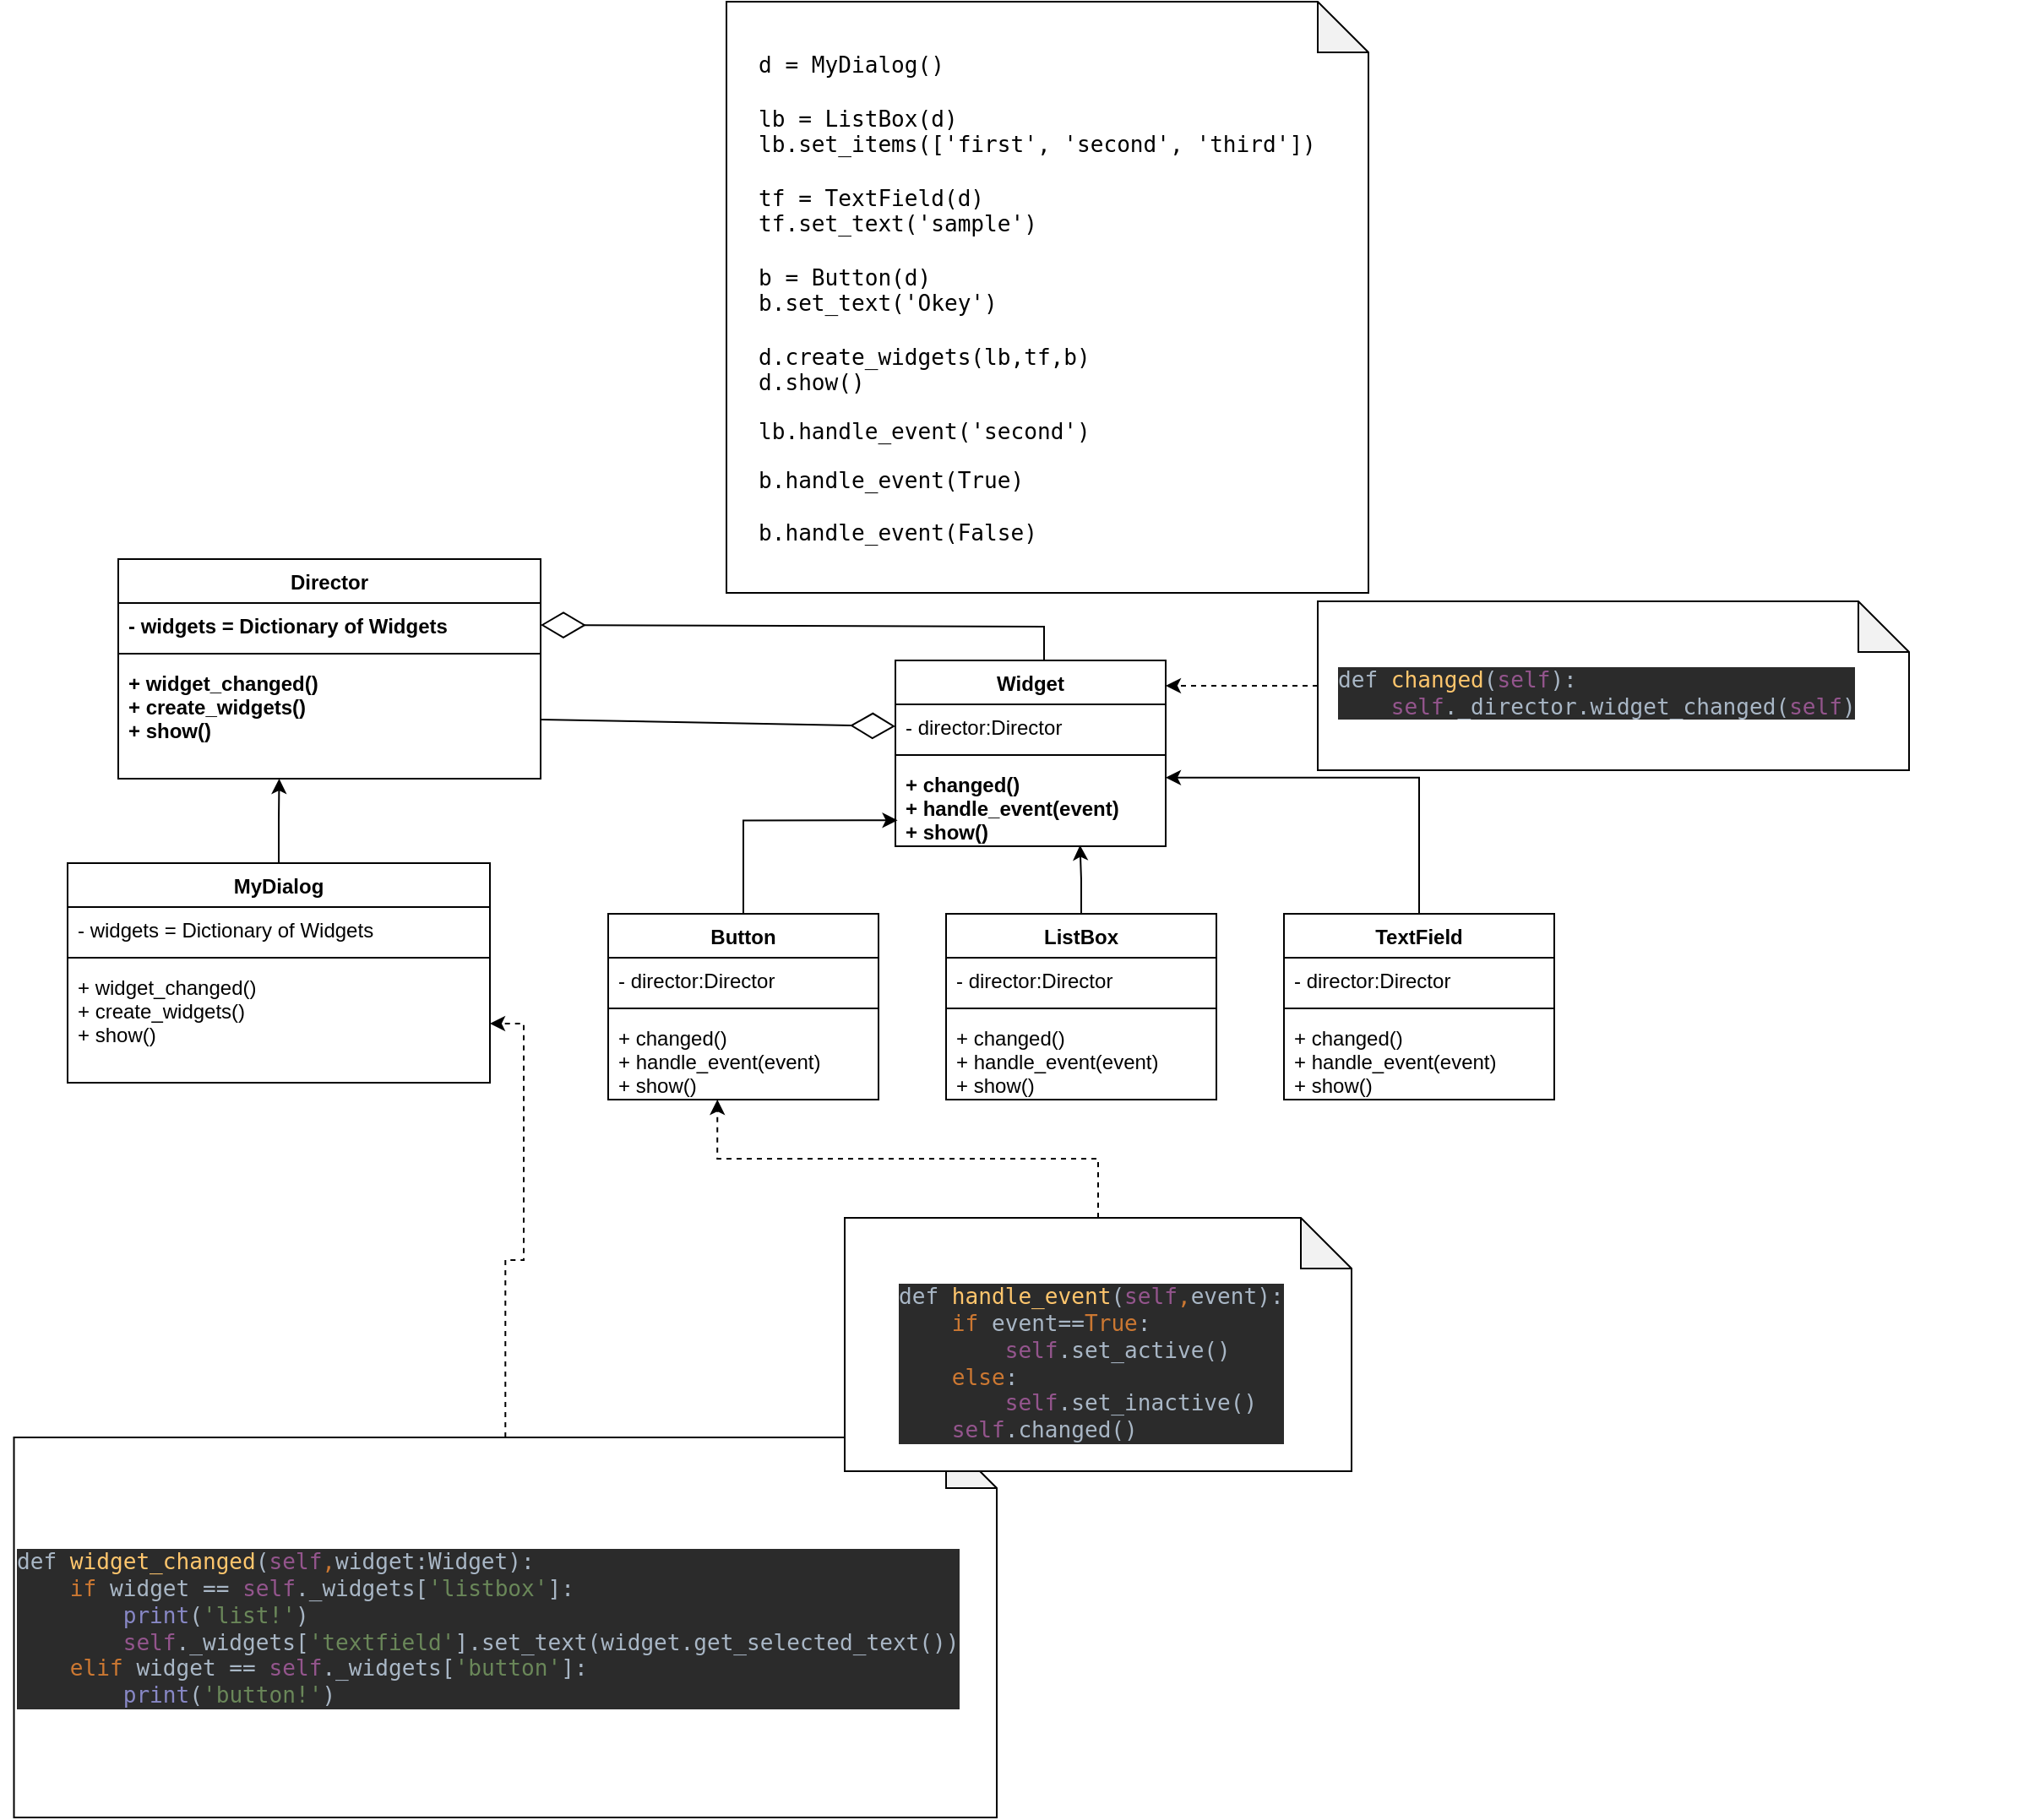 <mxfile version="20.8.16" type="device"><diagram name="Page-1" id="Ng55okLQtJW8nbB2YBed"><mxGraphModel dx="1102" dy="1916" grid="1" gridSize="10" guides="1" tooltips="1" connect="1" arrows="1" fold="1" page="1" pageScale="1" pageWidth="850" pageHeight="1100" math="0" shadow="0"><root><mxCell id="0"/><mxCell id="1" parent="0"/><mxCell id="_dekn04z-LxXwp4lThzW-1" value="Widget" style="swimlane;fontStyle=1;align=center;verticalAlign=top;childLayout=stackLayout;horizontal=1;startSize=26;horizontalStack=0;resizeParent=1;resizeParentMax=0;resizeLast=0;collapsible=1;marginBottom=0;" parent="1" vertex="1"><mxGeometry x="530" y="120" width="160" height="110" as="geometry"/></mxCell><mxCell id="_dekn04z-LxXwp4lThzW-2" value="- director:Director" style="text;strokeColor=none;fillColor=none;align=left;verticalAlign=top;spacingLeft=4;spacingRight=4;overflow=hidden;rotatable=0;points=[[0,0.5],[1,0.5]];portConstraint=eastwest;" parent="_dekn04z-LxXwp4lThzW-1" vertex="1"><mxGeometry y="26" width="160" height="26" as="geometry"/></mxCell><mxCell id="_dekn04z-LxXwp4lThzW-3" value="" style="line;strokeWidth=1;fillColor=none;align=left;verticalAlign=middle;spacingTop=-1;spacingLeft=3;spacingRight=3;rotatable=0;labelPosition=right;points=[];portConstraint=eastwest;strokeColor=inherit;" parent="_dekn04z-LxXwp4lThzW-1" vertex="1"><mxGeometry y="52" width="160" height="8" as="geometry"/></mxCell><mxCell id="_dekn04z-LxXwp4lThzW-4" value="+ changed()&#10;+ handle_event(event)&#10;+ show()" style="text;strokeColor=none;fillColor=none;align=left;verticalAlign=top;spacingLeft=4;spacingRight=4;overflow=hidden;rotatable=0;points=[[0,0.5],[1,0.5]];portConstraint=eastwest;fontStyle=1" parent="_dekn04z-LxXwp4lThzW-1" vertex="1"><mxGeometry y="60" width="160" height="50" as="geometry"/></mxCell><mxCell id="_dekn04z-LxXwp4lThzW-17" style="edgeStyle=orthogonalEdgeStyle;rounded=0;orthogonalLoop=1;jettySize=auto;html=1;entryX=0.008;entryY=0.693;entryDx=0;entryDy=0;entryPerimeter=0;" parent="1" source="_dekn04z-LxXwp4lThzW-5" target="_dekn04z-LxXwp4lThzW-4" edge="1"><mxGeometry relative="1" as="geometry"/></mxCell><mxCell id="_dekn04z-LxXwp4lThzW-5" value="Button" style="swimlane;fontStyle=1;align=center;verticalAlign=top;childLayout=stackLayout;horizontal=1;startSize=26;horizontalStack=0;resizeParent=1;resizeParentMax=0;resizeLast=0;collapsible=1;marginBottom=0;" parent="1" vertex="1"><mxGeometry x="360" y="270" width="160" height="110" as="geometry"/></mxCell><mxCell id="_dekn04z-LxXwp4lThzW-6" value="- director:Director" style="text;strokeColor=none;fillColor=none;align=left;verticalAlign=top;spacingLeft=4;spacingRight=4;overflow=hidden;rotatable=0;points=[[0,0.5],[1,0.5]];portConstraint=eastwest;" parent="_dekn04z-LxXwp4lThzW-5" vertex="1"><mxGeometry y="26" width="160" height="26" as="geometry"/></mxCell><mxCell id="_dekn04z-LxXwp4lThzW-7" value="" style="line;strokeWidth=1;fillColor=none;align=left;verticalAlign=middle;spacingTop=-1;spacingLeft=3;spacingRight=3;rotatable=0;labelPosition=right;points=[];portConstraint=eastwest;strokeColor=inherit;" parent="_dekn04z-LxXwp4lThzW-5" vertex="1"><mxGeometry y="52" width="160" height="8" as="geometry"/></mxCell><mxCell id="_dekn04z-LxXwp4lThzW-8" value="+ changed()&#10;+ handle_event(event)&#10;+ show()" style="text;strokeColor=none;fillColor=none;align=left;verticalAlign=top;spacingLeft=4;spacingRight=4;overflow=hidden;rotatable=0;points=[[0,0.5],[1,0.5]];portConstraint=eastwest;" parent="_dekn04z-LxXwp4lThzW-5" vertex="1"><mxGeometry y="60" width="160" height="50" as="geometry"/></mxCell><mxCell id="_dekn04z-LxXwp4lThzW-18" style="edgeStyle=orthogonalEdgeStyle;rounded=0;orthogonalLoop=1;jettySize=auto;html=1;entryX=0.683;entryY=0.987;entryDx=0;entryDy=0;entryPerimeter=0;" parent="1" source="_dekn04z-LxXwp4lThzW-9" target="_dekn04z-LxXwp4lThzW-4" edge="1"><mxGeometry relative="1" as="geometry"/></mxCell><mxCell id="_dekn04z-LxXwp4lThzW-9" value="ListBox" style="swimlane;fontStyle=1;align=center;verticalAlign=top;childLayout=stackLayout;horizontal=1;startSize=26;horizontalStack=0;resizeParent=1;resizeParentMax=0;resizeLast=0;collapsible=1;marginBottom=0;" parent="1" vertex="1"><mxGeometry x="560" y="270" width="160" height="110" as="geometry"/></mxCell><mxCell id="_dekn04z-LxXwp4lThzW-10" value="- director:Director" style="text;strokeColor=none;fillColor=none;align=left;verticalAlign=top;spacingLeft=4;spacingRight=4;overflow=hidden;rotatable=0;points=[[0,0.5],[1,0.5]];portConstraint=eastwest;" parent="_dekn04z-LxXwp4lThzW-9" vertex="1"><mxGeometry y="26" width="160" height="26" as="geometry"/></mxCell><mxCell id="_dekn04z-LxXwp4lThzW-11" value="" style="line;strokeWidth=1;fillColor=none;align=left;verticalAlign=middle;spacingTop=-1;spacingLeft=3;spacingRight=3;rotatable=0;labelPosition=right;points=[];portConstraint=eastwest;strokeColor=inherit;" parent="_dekn04z-LxXwp4lThzW-9" vertex="1"><mxGeometry y="52" width="160" height="8" as="geometry"/></mxCell><mxCell id="_dekn04z-LxXwp4lThzW-12" value="+ changed()&#10;+ handle_event(event)&#10;+ show()" style="text;strokeColor=none;fillColor=none;align=left;verticalAlign=top;spacingLeft=4;spacingRight=4;overflow=hidden;rotatable=0;points=[[0,0.5],[1,0.5]];portConstraint=eastwest;" parent="_dekn04z-LxXwp4lThzW-9" vertex="1"><mxGeometry y="60" width="160" height="50" as="geometry"/></mxCell><mxCell id="_dekn04z-LxXwp4lThzW-19" style="edgeStyle=orthogonalEdgeStyle;rounded=0;orthogonalLoop=1;jettySize=auto;html=1;entryX=1;entryY=0.187;entryDx=0;entryDy=0;entryPerimeter=0;" parent="1" source="_dekn04z-LxXwp4lThzW-13" target="_dekn04z-LxXwp4lThzW-4" edge="1"><mxGeometry relative="1" as="geometry"/></mxCell><mxCell id="_dekn04z-LxXwp4lThzW-13" value="TextField" style="swimlane;fontStyle=1;align=center;verticalAlign=top;childLayout=stackLayout;horizontal=1;startSize=26;horizontalStack=0;resizeParent=1;resizeParentMax=0;resizeLast=0;collapsible=1;marginBottom=0;" parent="1" vertex="1"><mxGeometry x="760" y="270" width="160" height="110" as="geometry"/></mxCell><mxCell id="_dekn04z-LxXwp4lThzW-14" value="- director:Director" style="text;strokeColor=none;fillColor=none;align=left;verticalAlign=top;spacingLeft=4;spacingRight=4;overflow=hidden;rotatable=0;points=[[0,0.5],[1,0.5]];portConstraint=eastwest;" parent="_dekn04z-LxXwp4lThzW-13" vertex="1"><mxGeometry y="26" width="160" height="26" as="geometry"/></mxCell><mxCell id="_dekn04z-LxXwp4lThzW-15" value="" style="line;strokeWidth=1;fillColor=none;align=left;verticalAlign=middle;spacingTop=-1;spacingLeft=3;spacingRight=3;rotatable=0;labelPosition=right;points=[];portConstraint=eastwest;strokeColor=inherit;" parent="_dekn04z-LxXwp4lThzW-13" vertex="1"><mxGeometry y="52" width="160" height="8" as="geometry"/></mxCell><mxCell id="_dekn04z-LxXwp4lThzW-16" value="+ changed()&#10;+ handle_event(event)&#10;+ show()" style="text;strokeColor=none;fillColor=none;align=left;verticalAlign=top;spacingLeft=4;spacingRight=4;overflow=hidden;rotatable=0;points=[[0,0.5],[1,0.5]];portConstraint=eastwest;" parent="_dekn04z-LxXwp4lThzW-13" vertex="1"><mxGeometry y="60" width="160" height="50" as="geometry"/></mxCell><mxCell id="_dekn04z-LxXwp4lThzW-20" value="Director" style="swimlane;fontStyle=1;align=center;verticalAlign=top;childLayout=stackLayout;horizontal=1;startSize=26;horizontalStack=0;resizeParent=1;resizeParentMax=0;resizeLast=0;collapsible=1;marginBottom=0;" parent="1" vertex="1"><mxGeometry x="70" y="60" width="250" height="130" as="geometry"/></mxCell><mxCell id="_dekn04z-LxXwp4lThzW-21" value="- widgets = Dictionary of Widgets" style="text;strokeColor=none;fillColor=none;align=left;verticalAlign=top;spacingLeft=4;spacingRight=4;overflow=hidden;rotatable=0;points=[[0,0.5],[1,0.5]];portConstraint=eastwest;fontStyle=1" parent="_dekn04z-LxXwp4lThzW-20" vertex="1"><mxGeometry y="26" width="250" height="26" as="geometry"/></mxCell><mxCell id="_dekn04z-LxXwp4lThzW-22" value="" style="line;strokeWidth=1;fillColor=none;align=left;verticalAlign=middle;spacingTop=-1;spacingLeft=3;spacingRight=3;rotatable=0;labelPosition=right;points=[];portConstraint=eastwest;strokeColor=inherit;" parent="_dekn04z-LxXwp4lThzW-20" vertex="1"><mxGeometry y="52" width="250" height="8" as="geometry"/></mxCell><mxCell id="_dekn04z-LxXwp4lThzW-23" value="+ widget_changed()&#10;+ create_widgets()&#10;+ show()&#10;" style="text;strokeColor=none;fillColor=none;align=left;verticalAlign=top;spacingLeft=4;spacingRight=4;overflow=hidden;rotatable=0;points=[[0,0.5],[1,0.5]];portConstraint=eastwest;fontStyle=1" parent="_dekn04z-LxXwp4lThzW-20" vertex="1"><mxGeometry y="60" width="250" height="70" as="geometry"/></mxCell><mxCell id="_dekn04z-LxXwp4lThzW-28" style="edgeStyle=orthogonalEdgeStyle;rounded=0;orthogonalLoop=1;jettySize=auto;html=1;entryX=0.381;entryY=1;entryDx=0;entryDy=0;entryPerimeter=0;" parent="1" source="_dekn04z-LxXwp4lThzW-24" target="_dekn04z-LxXwp4lThzW-23" edge="1"><mxGeometry relative="1" as="geometry"/></mxCell><mxCell id="_dekn04z-LxXwp4lThzW-24" value="MyDialog" style="swimlane;fontStyle=1;align=center;verticalAlign=top;childLayout=stackLayout;horizontal=1;startSize=26;horizontalStack=0;resizeParent=1;resizeParentMax=0;resizeLast=0;collapsible=1;marginBottom=0;" parent="1" vertex="1"><mxGeometry x="40" y="240" width="250" height="130" as="geometry"/></mxCell><mxCell id="_dekn04z-LxXwp4lThzW-25" value="- widgets = Dictionary of Widgets" style="text;strokeColor=none;fillColor=none;align=left;verticalAlign=top;spacingLeft=4;spacingRight=4;overflow=hidden;rotatable=0;points=[[0,0.5],[1,0.5]];portConstraint=eastwest;fontStyle=0" parent="_dekn04z-LxXwp4lThzW-24" vertex="1"><mxGeometry y="26" width="250" height="26" as="geometry"/></mxCell><mxCell id="_dekn04z-LxXwp4lThzW-26" value="" style="line;strokeWidth=1;fillColor=none;align=left;verticalAlign=middle;spacingTop=-1;spacingLeft=3;spacingRight=3;rotatable=0;labelPosition=right;points=[];portConstraint=eastwest;strokeColor=inherit;" parent="_dekn04z-LxXwp4lThzW-24" vertex="1"><mxGeometry y="52" width="250" height="8" as="geometry"/></mxCell><mxCell id="_dekn04z-LxXwp4lThzW-27" value="+ widget_changed()&#10;+ create_widgets()&#10;+ show()&#10;" style="text;strokeColor=none;fillColor=none;align=left;verticalAlign=top;spacingLeft=4;spacingRight=4;overflow=hidden;rotatable=0;points=[[0,0.5],[1,0.5]];portConstraint=eastwest;fontStyle=0" parent="_dekn04z-LxXwp4lThzW-24" vertex="1"><mxGeometry y="60" width="250" height="70" as="geometry"/></mxCell><mxCell id="_dekn04z-LxXwp4lThzW-29" value="" style="group;labelBackgroundColor=#FFFFFF;" parent="1" vertex="1" connectable="0"><mxGeometry x="430" y="-200" width="380" height="280" as="geometry"/></mxCell><mxCell id="_dekn04z-LxXwp4lThzW-30" value="" style="shape=note;whiteSpace=wrap;html=1;backgroundOutline=1;darkOpacity=0.05;" parent="_dekn04z-LxXwp4lThzW-29" vertex="1"><mxGeometry y="-70" width="380" height="350" as="geometry"/></mxCell><mxCell id="_dekn04z-LxXwp4lThzW-31" value="&lt;pre style=&quot;font-family: &amp;quot;JetBrains Mono&amp;quot;, monospace; font-size: 9.8pt;&quot;&gt;&lt;font color=&quot;#000000&quot;&gt;d = MyDialog()&lt;br&gt;&lt;br&gt;lb = ListBox(d)&lt;br&gt;lb.set_items(['first', 'second', 'third'])&lt;br&gt;&lt;br&gt;tf = TextField(d)&lt;br&gt;tf.set_text('sample')&lt;br&gt;&lt;br&gt;b = Button(d)&lt;br&gt;b.set_text('Okey')&lt;br&gt;&lt;br&gt;d.create_widgets(lb,tf,b)&lt;br&gt;d.show()&lt;/font&gt;&lt;/pre&gt;&lt;pre style=&quot;font-family: &amp;quot;JetBrains Mono&amp;quot;, monospace; font-size: 9.8pt;&quot;&gt;&lt;font color=&quot;#000000&quot;&gt;lb.handle_event(&lt;span style=&quot;font-size: 9.8pt; white-space: normal;&quot;&gt;'second'&lt;/span&gt;&lt;span style=&quot;font-size: 9.8pt; white-space: normal;&quot;&gt;)&lt;/span&gt;&lt;/font&gt;&lt;/pre&gt;&lt;pre style=&quot;font-family: &amp;quot;JetBrains Mono&amp;quot;, monospace; font-size: 9.8pt;&quot;&gt;&lt;pre style=&quot;font-family: &amp;quot;JetBrains Mono&amp;quot;, monospace; font-size: 9.8pt;&quot;&gt;&lt;font color=&quot;#000000&quot;&gt;b.handle_event(True)&lt;br&gt;&lt;br&gt;b.handle_event(False)&lt;/font&gt;&lt;/pre&gt;&lt;/pre&gt;" style="text;html=1;strokeColor=none;fillColor=none;align=left;verticalAlign=middle;whiteSpace=wrap;rounded=0;fontColor=#fdfcfc;" parent="_dekn04z-LxXwp4lThzW-29" vertex="1"><mxGeometry x="16.52" y="23" width="343.48" height="165.6" as="geometry"/></mxCell><mxCell id="_dekn04z-LxXwp4lThzW-32" value="" style="endArrow=diamondThin;endFill=0;endSize=24;html=1;rounded=0;fontColor=#000000;entryX=1;entryY=0.5;entryDx=0;entryDy=0;exitX=0.55;exitY=0;exitDx=0;exitDy=0;exitPerimeter=0;" parent="1" source="_dekn04z-LxXwp4lThzW-1" target="_dekn04z-LxXwp4lThzW-21" edge="1"><mxGeometry width="160" relative="1" as="geometry"><mxPoint x="340" y="110" as="sourcePoint"/><mxPoint x="500" y="110" as="targetPoint"/><Array as="points"><mxPoint x="618" y="100"/></Array></mxGeometry></mxCell><mxCell id="_dekn04z-LxXwp4lThzW-33" value="" style="endArrow=diamondThin;endFill=0;endSize=24;html=1;rounded=0;fontColor=#000000;exitX=1;exitY=0.5;exitDx=0;exitDy=0;entryX=0;entryY=0.5;entryDx=0;entryDy=0;" parent="1" source="_dekn04z-LxXwp4lThzW-23" target="_dekn04z-LxXwp4lThzW-2" edge="1"><mxGeometry width="160" relative="1" as="geometry"><mxPoint x="541.28" y="145.95" as="sourcePoint"/><mxPoint x="490" y="170" as="targetPoint"/></mxGeometry></mxCell><mxCell id="_dekn04z-LxXwp4lThzW-37" style="edgeStyle=orthogonalEdgeStyle;rounded=0;orthogonalLoop=1;jettySize=auto;html=1;entryX=0.404;entryY=1;entryDx=0;entryDy=0;entryPerimeter=0;fontColor=#000000;dashed=1;" parent="1" source="_dekn04z-LxXwp4lThzW-35" target="_dekn04z-LxXwp4lThzW-8" edge="1"><mxGeometry relative="1" as="geometry"/></mxCell><mxCell id="_dekn04z-LxXwp4lThzW-38" value="" style="group;labelBackgroundColor=none;fontColor=#000000;" parent="1" vertex="1" connectable="0"><mxGeometry y="455" width="590" height="350" as="geometry"/></mxCell><mxCell id="_dekn04z-LxXwp4lThzW-39" value="" style="shape=note;whiteSpace=wrap;html=1;backgroundOutline=1;darkOpacity=0.05;labelBackgroundColor=none;fontColor=#000000;" parent="_dekn04z-LxXwp4lThzW-38" vertex="1"><mxGeometry x="8.26" y="125" width="581.74" height="225" as="geometry"/></mxCell><mxCell id="_dekn04z-LxXwp4lThzW-40" value="&lt;pre style=&quot;background-color:#2b2b2b;color:#a9b7c6;font-family:'JetBrains Mono',monospace;font-size:9.8pt;&quot;&gt;def &lt;span style=&quot;color:#ffc66d;&quot;&gt;widget_changed&lt;/span&gt;(&lt;span style=&quot;color:#94558d;&quot;&gt;self&lt;/span&gt;&lt;span style=&quot;color:#cc7832;&quot;&gt;,&lt;/span&gt;widget:Widget):&lt;br&gt;    &lt;span style=&quot;color:#cc7832;&quot;&gt;if &lt;/span&gt;widget == &lt;span style=&quot;color:#94558d;&quot;&gt;self&lt;/span&gt;._widgets[&lt;span style=&quot;color:#6a8759;&quot;&gt;'listbox'&lt;/span&gt;]:&lt;br&gt;        &lt;span style=&quot;color:#8888c6;&quot;&gt;print&lt;/span&gt;(&lt;span style=&quot;color:#6a8759;&quot;&gt;'list!'&lt;/span&gt;)&lt;br&gt;        &lt;span style=&quot;color:#94558d;&quot;&gt;self&lt;/span&gt;._widgets[&lt;span style=&quot;color:#6a8759;&quot;&gt;'textfield'&lt;/span&gt;].set_text(widget.get_selected_text())&lt;br&gt;    &lt;span style=&quot;color:#cc7832;&quot;&gt;elif &lt;/span&gt;widget == &lt;span style=&quot;color:#94558d;&quot;&gt;self&lt;/span&gt;._widgets[&lt;span style=&quot;color:#6a8759;&quot;&gt;'button'&lt;/span&gt;]:&lt;br&gt;        &lt;span style=&quot;color:#8888c6;&quot;&gt;print&lt;/span&gt;(&lt;span style=&quot;color:#6a8759;&quot;&gt;'button!'&lt;/span&gt;)&lt;/pre&gt;" style="text;html=1;strokeColor=none;fillColor=none;align=left;verticalAlign=middle;whiteSpace=wrap;rounded=0;fontColor=#000000;" parent="_dekn04z-LxXwp4lThzW-38" vertex="1"><mxGeometry x="8.26" y="138.75" width="363.48" height="197.5" as="geometry"/></mxCell><mxCell id="_dekn04z-LxXwp4lThzW-41" value="" style="group" parent="1" vertex="1" connectable="0"><mxGeometry x="500" y="450" width="300" height="150" as="geometry"/></mxCell><mxCell id="_dekn04z-LxXwp4lThzW-35" value="" style="shape=note;whiteSpace=wrap;html=1;backgroundOutline=1;darkOpacity=0.05;labelBackgroundColor=none;fontColor=#000000;" parent="_dekn04z-LxXwp4lThzW-41" vertex="1"><mxGeometry width="300" height="150" as="geometry"/></mxCell><mxCell id="_dekn04z-LxXwp4lThzW-36" value="&lt;pre style=&quot;background-color:#2b2b2b;color:#a9b7c6;font-family:'JetBrains Mono',monospace;font-size:9.8pt;&quot;&gt;def &lt;span style=&quot;color:#ffc66d;&quot;&gt;handle_event&lt;/span&gt;(&lt;span style=&quot;color:#94558d;&quot;&gt;self&lt;/span&gt;&lt;span style=&quot;color:#cc7832;&quot;&gt;,&lt;/span&gt;event):&lt;br&gt;    &lt;span style=&quot;color:#cc7832;&quot;&gt;if &lt;/span&gt;event==&lt;span style=&quot;color:#cc7832;&quot;&gt;True&lt;/span&gt;:&lt;br&gt;        &lt;span style=&quot;color:#94558d;&quot;&gt;self&lt;/span&gt;.set_active()&lt;br&gt;    &lt;span style=&quot;color:#cc7832;&quot;&gt;else&lt;/span&gt;:&lt;br&gt;        &lt;span style=&quot;color:#94558d;&quot;&gt;self&lt;/span&gt;.set_inactive()&lt;br&gt;    &lt;span style=&quot;color:#94558d;&quot;&gt;self&lt;/span&gt;.changed()&lt;/pre&gt;" style="text;html=1;strokeColor=none;fillColor=none;align=left;verticalAlign=middle;whiteSpace=wrap;rounded=0;fontColor=#000000;" parent="_dekn04z-LxXwp4lThzW-41" vertex="1"><mxGeometry x="30" y="50" width="180" height="72" as="geometry"/></mxCell><mxCell id="_dekn04z-LxXwp4lThzW-42" style="edgeStyle=orthogonalEdgeStyle;rounded=0;orthogonalLoop=1;jettySize=auto;html=1;dashed=1;fontColor=#000000;" parent="1" source="_dekn04z-LxXwp4lThzW-39" target="_dekn04z-LxXwp4lThzW-27" edge="1"><mxGeometry relative="1" as="geometry"/></mxCell><mxCell id="eANZDa59ff1oIrO0asvC-1" value="" style="group" vertex="1" connectable="0" parent="1"><mxGeometry x="850" y="75" width="350" height="100" as="geometry"/></mxCell><mxCell id="eANZDa59ff1oIrO0asvC-2" value="" style="shape=note;whiteSpace=wrap;html=1;backgroundOutline=1;darkOpacity=0.05;" vertex="1" parent="eANZDa59ff1oIrO0asvC-1"><mxGeometry x="-70" y="10" width="350" height="100" as="geometry"/></mxCell><mxCell id="eANZDa59ff1oIrO0asvC-3" value="&lt;pre style=&quot;background-color:#2b2b2b;color:#a9b7c6;font-family:'JetBrains Mono',monospace;font-size:9.8pt;&quot;&gt;def &lt;span style=&quot;color:#ffc66d;&quot;&gt;changed&lt;/span&gt;(&lt;span style=&quot;color:#94558d;&quot;&gt;self&lt;/span&gt;):&lt;br&gt;    &lt;span style=&quot;color:#94558d;&quot;&gt;self&lt;/span&gt;._director.widget_changed(&lt;span style=&quot;color:#94558d;&quot;&gt;self&lt;/span&gt;)&lt;/pre&gt;" style="text;html=1;strokeColor=none;fillColor=none;align=left;verticalAlign=middle;whiteSpace=wrap;rounded=0;" vertex="1" parent="eANZDa59ff1oIrO0asvC-1"><mxGeometry x="-60" y="28" width="180" height="72" as="geometry"/></mxCell><mxCell id="eANZDa59ff1oIrO0asvC-5" style="edgeStyle=orthogonalEdgeStyle;rounded=0;orthogonalLoop=1;jettySize=auto;html=1;entryX=1;entryY=0.136;entryDx=0;entryDy=0;entryPerimeter=0;dashed=1;" edge="1" parent="1" source="eANZDa59ff1oIrO0asvC-2" target="_dekn04z-LxXwp4lThzW-1"><mxGeometry relative="1" as="geometry"/></mxCell></root></mxGraphModel></diagram></mxfile>